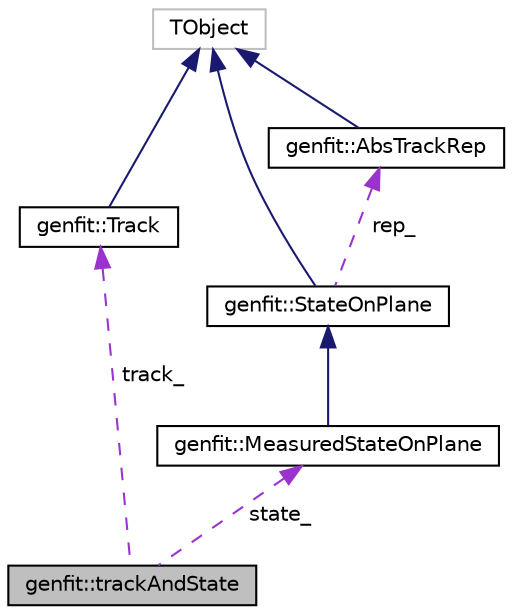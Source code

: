 digraph "genfit::trackAndState"
{
 // LATEX_PDF_SIZE
  edge [fontname="Helvetica",fontsize="10",labelfontname="Helvetica",labelfontsize="10"];
  node [fontname="Helvetica",fontsize="10",shape=record];
  Node1 [label="genfit::trackAndState",height=0.2,width=0.4,color="black", fillcolor="grey75", style="filled", fontcolor="black",tooltip="Simple struct containing a Track pointer and a MeasuredStateOnPlane. Used in GFRave."];
  Node2 -> Node1 [dir="back",color="darkorchid3",fontsize="10",style="dashed",label=" track_" ,fontname="Helvetica"];
  Node2 [label="genfit::Track",height=0.2,width=0.4,color="black", fillcolor="white", style="filled",URL="$classgenfit_1_1Track.html",tooltip="Collection of TrackPoint objects, AbsTrackRep objects and FitStatus objects."];
  Node3 -> Node2 [dir="back",color="midnightblue",fontsize="10",style="solid",fontname="Helvetica"];
  Node3 [label="TObject",height=0.2,width=0.4,color="grey75", fillcolor="white", style="filled",tooltip=" "];
  Node4 -> Node1 [dir="back",color="darkorchid3",fontsize="10",style="dashed",label=" state_" ,fontname="Helvetica"];
  Node4 [label="genfit::MeasuredStateOnPlane",height=0.2,width=0.4,color="black", fillcolor="white", style="filled",URL="$classgenfit_1_1MeasuredStateOnPlane.html",tooltip="StateOnPlane with additional covariance matrix."];
  Node5 -> Node4 [dir="back",color="midnightblue",fontsize="10",style="solid",fontname="Helvetica"];
  Node5 [label="genfit::StateOnPlane",height=0.2,width=0.4,color="black", fillcolor="white", style="filled",URL="$classgenfit_1_1StateOnPlane.html",tooltip="A state with arbitrary dimension defined in a DetPlane."];
  Node3 -> Node5 [dir="back",color="midnightblue",fontsize="10",style="solid",fontname="Helvetica"];
  Node6 -> Node5 [dir="back",color="darkorchid3",fontsize="10",style="dashed",label=" rep_" ,fontname="Helvetica"];
  Node6 [label="genfit::AbsTrackRep",height=0.2,width=0.4,color="black", fillcolor="white", style="filled",URL="$classgenfit_1_1AbsTrackRep.html",tooltip="Abstract base class for a track representation."];
  Node3 -> Node6 [dir="back",color="midnightblue",fontsize="10",style="solid",fontname="Helvetica"];
}
